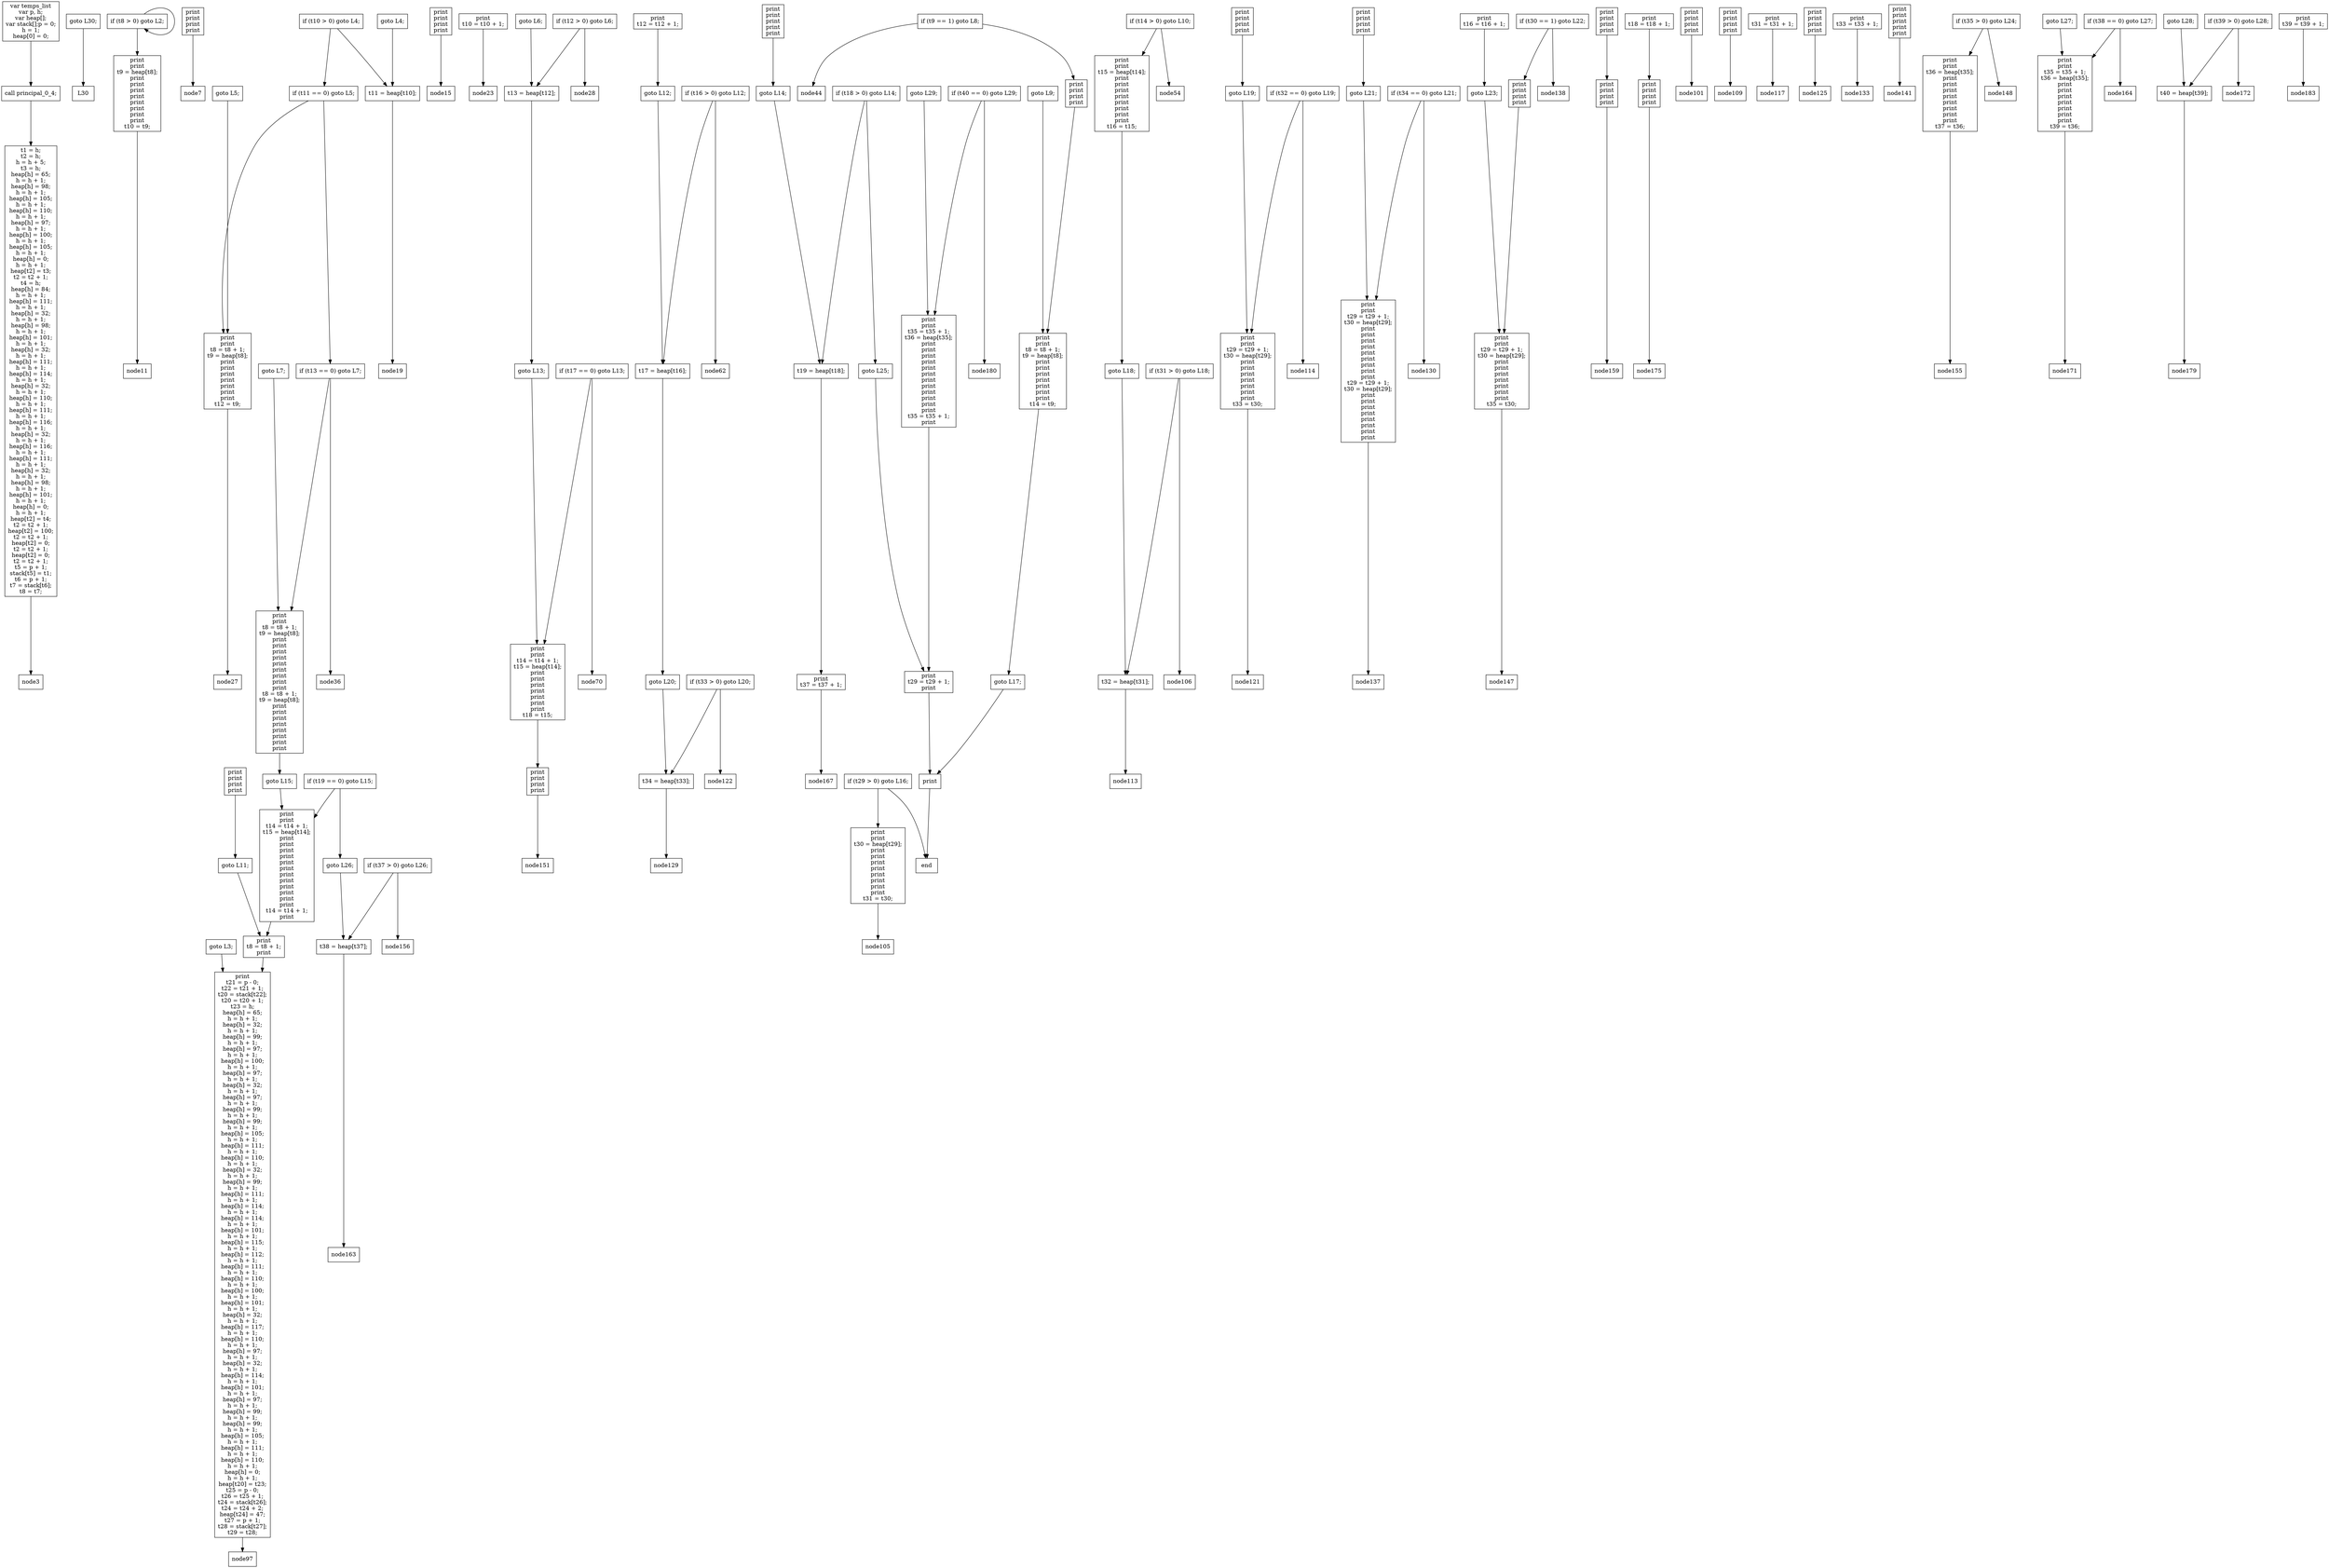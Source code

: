 digraph G {
 node[shape=box]
node0[label="var temps_list
var p, h;
var heap[];
var stack[];p = 0;
h = 1;
heap[0] = 0;
"]
node1[label="call principal_0_4;"]
node2[label="goto L30;"]
principal_0_4[label="t1 = h;
t2 = h;
h = h + 5;
t3 = h;
heap[h] = 65;
h = h + 1;
heap[h] = 98;
h = h + 1;
heap[h] = 105;
h = h + 1;
heap[h] = 110;
h = h + 1;
heap[h] = 97;
h = h + 1;
heap[h] = 100;
h = h + 1;
heap[h] = 105;
h = h + 1;
heap[h] = 0;
h = h + 1;
heap[t2] = t3;
t2 = t2 + 1;
t4 = h;
heap[h] = 84;
h = h + 1;
heap[h] = 111;
h = h + 1;
heap[h] = 32;
h = h + 1;
heap[h] = 98;
h = h + 1;
heap[h] = 101;
h = h + 1;
heap[h] = 32;
h = h + 1;
heap[h] = 111;
h = h + 1;
heap[h] = 114;
h = h + 1;
heap[h] = 32;
h = h + 1;
heap[h] = 110;
h = h + 1;
heap[h] = 111;
h = h + 1;
heap[h] = 116;
h = h + 1;
heap[h] = 32;
h = h + 1;
heap[h] = 116;
h = h + 1;
heap[h] = 111;
h = h + 1;
heap[h] = 32;
h = h + 1;
heap[h] = 98;
h = h + 1;
heap[h] = 101;
h = h + 1;
heap[h] = 0;
h = h + 1;
heap[t2] = t4;
t2 = t2 + 1;
heap[t2] = 100;
t2 = t2 + 1;
heap[t2] = 0;
t2 = t2 + 1;
heap[t2] = 0;
t2 = t2 + 1;
t5 = p + 1;
stack[t5] = t1;
t6 = p + 1;
t7 = stack[t6];
t8 = t7;
"]
node4[label="if (t8 > 0) goto L2;"]
node5[label="print
print
print
print
"]
node6[label="goto L3;"]
L2[label="print
print
t9 = heap[t8];
print
print
print
print
print
print
print
print
t10 = t9;
"]
node8[label="if (t10 > 0) goto L4;"]
node9[label="print
print
print
print
"]
node10[label="goto L5;"]
L4[label="t11 = heap[t10];
"]
node12[label="if (t11 == 0) goto L5;"]
node13[label="print
t10 = t10 + 1;
"]
node14[label="goto L4;"]
L5[label="print
print
t8 = t8 + 1;
t9 = heap[t8];
print
print
print
print
print
print
print
t12 = t9;
"]
node16[label="if (t12 > 0) goto L6;"]
node17[label="print
print
print
print
"]
node18[label="goto L7;"]
L6[label="t13 = heap[t12];
"]
node20[label="if (t13 == 0) goto L7;"]
node21[label="print
t12 = t12 + 1;
"]
node22[label="goto L6;"]
L7[label="print
print
t8 = t8 + 1;
t9 = heap[t8];
print
print
print
print
print
print
print
print
print
t8 = t8 + 1;
t9 = heap[t8];
print
print
print
print
print
print
print
print
"]
node24[label="if (t9 == 1) goto L8;"]
node25[label="print
print
print
print
print
"]
node26[label="goto L9;"]
L8[label="print
print
print
print
"]
L9[label="print
print
t8 = t8 + 1;
t9 = heap[t8];
print
print
print
print
print
print
print
t14 = t9;
"]
node29[label="if (t14 > 0) goto L10;"]
node30[label="print
print
print
print
"]
node31[label="goto L11;"]
L10[label="print
print
t15 = heap[t14];
print
print
print
print
print
print
print
print
t16 = t15;
"]
node33[label="if (t16 > 0) goto L12;"]
node34[label="print
print
print
print
"]
node35[label="goto L13;"]
L12[label="t17 = heap[t16];
"]
node37[label="if (t17 == 0) goto L13;"]
node38[label="print
t16 = t16 + 1;
"]
node39[label="goto L12;"]
L13[label="print
print
t14 = t14 + 1;
t15 = heap[t14];
print
print
print
print
print
print
print
t18 = t15;
"]
node41[label="if (t18 > 0) goto L14;"]
node42[label="print
print
print
print
"]
node43[label="goto L15;"]
L14[label="t19 = heap[t18];
"]
node45[label="if (t19 == 0) goto L15;"]
node46[label="print
t18 = t18 + 1;
"]
node47[label="goto L14;"]
L15[label="print
print
t14 = t14 + 1;
t15 = heap[t14];
print
print
print
print
print
print
print
print
print
print
print
print
t14 = t14 + 1;
print
"]
L11[label="print
t8 = t8 + 1;
print
"]
L3[label="print
t21 = p - 0;
t22 = t21 + 1;
t20 = stack[t22];
t20 = t20 + 1;
t23 = h;
heap[h] = 65;
h = h + 1;
heap[h] = 32;
h = h + 1;
heap[h] = 99;
h = h + 1;
heap[h] = 97;
h = h + 1;
heap[h] = 100;
h = h + 1;
heap[h] = 97;
h = h + 1;
heap[h] = 32;
h = h + 1;
heap[h] = 97;
h = h + 1;
heap[h] = 99;
h = h + 1;
heap[h] = 99;
h = h + 1;
heap[h] = 105;
h = h + 1;
heap[h] = 111;
h = h + 1;
heap[h] = 110;
h = h + 1;
heap[h] = 32;
h = h + 1;
heap[h] = 99;
h = h + 1;
heap[h] = 111;
h = h + 1;
heap[h] = 114;
h = h + 1;
heap[h] = 114;
h = h + 1;
heap[h] = 101;
h = h + 1;
heap[h] = 115;
h = h + 1;
heap[h] = 112;
h = h + 1;
heap[h] = 111;
h = h + 1;
heap[h] = 110;
h = h + 1;
heap[h] = 100;
h = h + 1;
heap[h] = 101;
h = h + 1;
heap[h] = 32;
h = h + 1;
heap[h] = 117;
h = h + 1;
heap[h] = 110;
h = h + 1;
heap[h] = 97;
h = h + 1;
heap[h] = 32;
h = h + 1;
heap[h] = 114;
h = h + 1;
heap[h] = 101;
h = h + 1;
heap[h] = 97;
h = h + 1;
heap[h] = 99;
h = h + 1;
heap[h] = 99;
h = h + 1;
heap[h] = 105;
h = h + 1;
heap[h] = 111;
h = h + 1;
heap[h] = 110;
h = h + 1;
heap[h] = 0;
h = h + 1;
heap[t20] = t23;
t25 = p - 0;
t26 = t25 + 1;
t24 = stack[t26];
t24 = t24 + 2;
heap[t24] = 47;
t27 = p + 1;
t28 = stack[t27];
t29 = t28;
"]
node51[label="if (t29 > 0) goto L16;"]
node52[label="print
print
print
print
"]
node53[label="goto L17;"]
L16[label="print
print
t30 = heap[t29];
print
print
print
print
print
print
print
print
t31 = t30;
"]
node55[label="if (t31 > 0) goto L18;"]
node56[label="print
print
print
print
"]
node57[label="goto L19;"]
L18[label="t32 = heap[t31];
"]
node59[label="if (t32 == 0) goto L19;"]
node60[label="print
t31 = t31 + 1;
"]
node61[label="goto L18;"]
L19[label="print
print
t29 = t29 + 1;
t30 = heap[t29];
print
print
print
print
print
print
print
t33 = t30;
"]
node63[label="if (t33 > 0) goto L20;"]
node64[label="print
print
print
print
"]
node65[label="goto L21;"]
L20[label="t34 = heap[t33];
"]
node67[label="if (t34 == 0) goto L21;"]
node68[label="print
t33 = t33 + 1;
"]
node69[label="goto L20;"]
L21[label="print
print
t29 = t29 + 1;
t30 = heap[t29];
print
print
print
print
print
print
print
print
print
t29 = t29 + 1;
t30 = heap[t29];
print
print
print
print
print
print
print
print
"]
node71[label="if (t30 == 1) goto L22;"]
node72[label="print
print
print
print
print
"]
node73[label="goto L23;"]
L22[label="print
print
print
print
"]
L23[label="print
print
t29 = t29 + 1;
t30 = heap[t29];
print
print
print
print
print
print
print
t35 = t30;
"]
node76[label="if (t35 > 0) goto L24;"]
node77[label="print
print
print
print
"]
node78[label="goto L25;"]
L24[label="print
print
t36 = heap[t35];
print
print
print
print
print
print
print
print
t37 = t36;
"]
node80[label="if (t37 > 0) goto L26;"]
node81[label="print
print
print
print
"]
node82[label="goto L27;"]
L26[label="t38 = heap[t37];
"]
node84[label="if (t38 == 0) goto L27;"]
node85[label="print
t37 = t37 + 1;
"]
node86[label="goto L26;"]
L27[label="print
print
t35 = t35 + 1;
t36 = heap[t35];
print
print
print
print
print
print
print
t39 = t36;
"]
node88[label="if (t39 > 0) goto L28;"]
node89[label="print
print
print
print
"]
node90[label="goto L29;"]
L28[label="t40 = heap[t39];
"]
node92[label="if (t40 == 0) goto L29;"]
node93[label="print
t39 = t39 + 1;
"]
node94[label="goto L28;"]
L29[label="print
print
t35 = t35 + 1;
t36 = heap[t35];
print
print
print
print
print
print
print
print
print
print
print
print
t35 = t35 + 1;
print
"]
L25[label="print
t29 = t29 + 1;
print
"]
L17[label="print
"]
node98[label="end"]
node0->node1
node1->principal_0_4
node2->L30
principal_0_4->node3
node4->L2
node4->node4
node5->node7
node6->L3
L2->node11
node8->L4
node8->node12
node9->node15
node10->L5
L4->node19
node12->L5
node12->node20
node13->node23
node14->L4
L5->node27
node16->L6
node16->node28
node17->node31
node18->L7
L6->node35
node20->L7
node20->node36
node21->node39
node22->L6
L7->node43
node24->L8
node24->node44
node25->node47
node26->L9
L8->L9
L9->node53
node29->L10
node29->node54
node30->node57
node31->L11
L10->node61
node33->L12
node33->node62
node34->node65
node35->L13
L12->node69
node37->L13
node37->node70
node38->node73
node39->L12
L13->node77
node41->L14
node41->node78
node42->node81
node43->L15
L14->node85
node45->L15
node45->node86
node46->node89
node47->L14
L15->L11
L11->L3
L3->node97
node51->L16
node51->node98
node52->node101
node53->L17
L16->node105
node55->L18
node55->node106
node56->node109
node57->L19
L18->node113
node59->L19
node59->node114
node60->node117
node61->L18
L19->node121
node63->L20
node63->node122
node64->node125
node65->L21
L20->node129
node67->L21
node67->node130
node68->node133
node69->L20
L21->node137
node71->L22
node71->node138
node72->node141
node73->L23
L22->L23
L23->node147
node76->L24
node76->node148
node77->node151
node78->L25
L24->node155
node80->L26
node80->node156
node81->node159
node82->L27
L26->node163
node84->L27
node84->node164
node85->node167
node86->L26
L27->node171
node88->L28
node88->node172
node89->node175
node90->L29
L28->node179
node92->L29
node92->node180
node93->node183
node94->L28
L29->L25
L25->L17
L17->node98
}